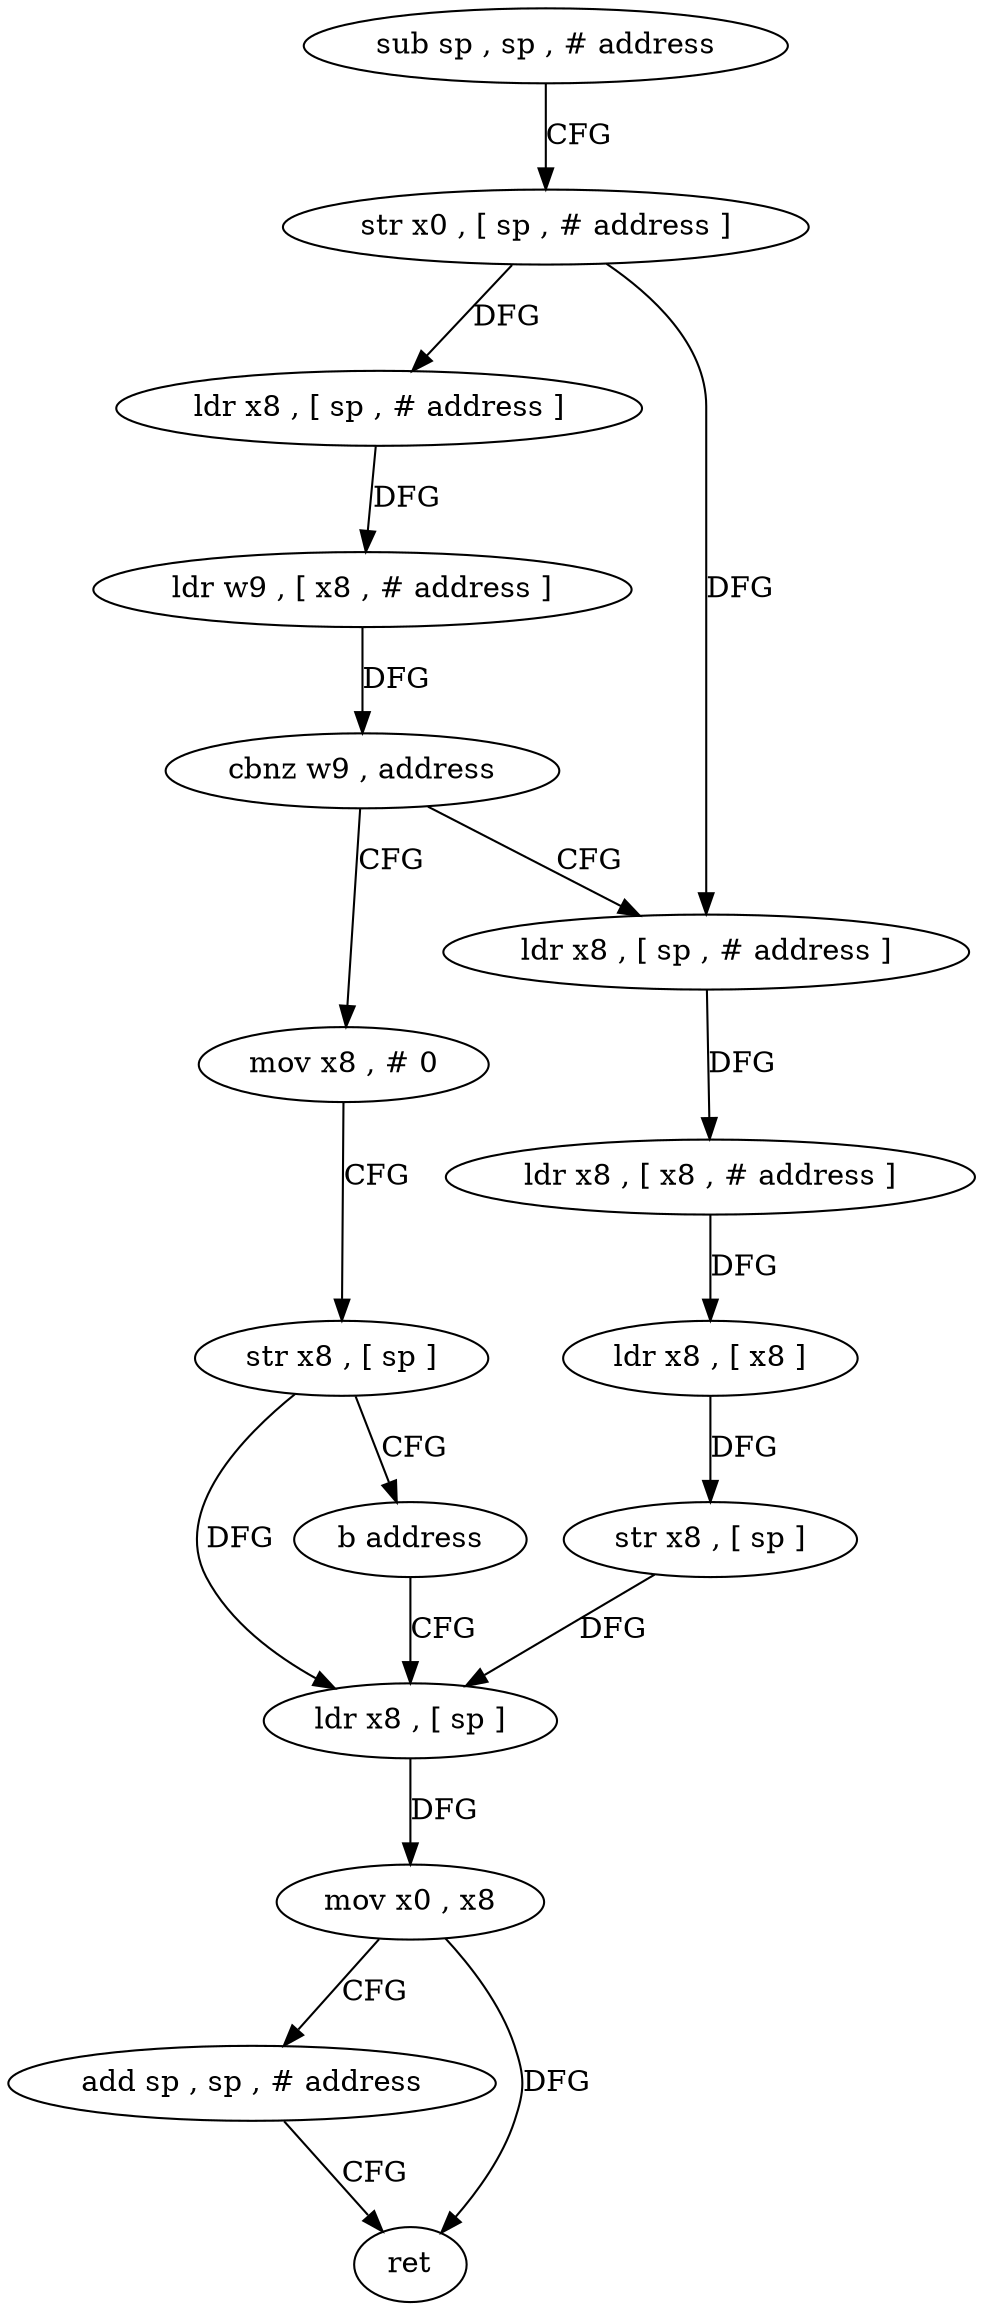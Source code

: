 digraph "func" {
"4246060" [label = "sub sp , sp , # address" ]
"4246064" [label = "str x0 , [ sp , # address ]" ]
"4246068" [label = "ldr x8 , [ sp , # address ]" ]
"4246072" [label = "ldr w9 , [ x8 , # address ]" ]
"4246076" [label = "cbnz w9 , address" ]
"4246092" [label = "ldr x8 , [ sp , # address ]" ]
"4246080" [label = "mov x8 , # 0" ]
"4246096" [label = "ldr x8 , [ x8 , # address ]" ]
"4246100" [label = "ldr x8 , [ x8 ]" ]
"4246104" [label = "str x8 , [ sp ]" ]
"4246108" [label = "ldr x8 , [ sp ]" ]
"4246084" [label = "str x8 , [ sp ]" ]
"4246088" [label = "b address" ]
"4246112" [label = "mov x0 , x8" ]
"4246116" [label = "add sp , sp , # address" ]
"4246120" [label = "ret" ]
"4246060" -> "4246064" [ label = "CFG" ]
"4246064" -> "4246068" [ label = "DFG" ]
"4246064" -> "4246092" [ label = "DFG" ]
"4246068" -> "4246072" [ label = "DFG" ]
"4246072" -> "4246076" [ label = "DFG" ]
"4246076" -> "4246092" [ label = "CFG" ]
"4246076" -> "4246080" [ label = "CFG" ]
"4246092" -> "4246096" [ label = "DFG" ]
"4246080" -> "4246084" [ label = "CFG" ]
"4246096" -> "4246100" [ label = "DFG" ]
"4246100" -> "4246104" [ label = "DFG" ]
"4246104" -> "4246108" [ label = "DFG" ]
"4246108" -> "4246112" [ label = "DFG" ]
"4246084" -> "4246088" [ label = "CFG" ]
"4246084" -> "4246108" [ label = "DFG" ]
"4246088" -> "4246108" [ label = "CFG" ]
"4246112" -> "4246116" [ label = "CFG" ]
"4246112" -> "4246120" [ label = "DFG" ]
"4246116" -> "4246120" [ label = "CFG" ]
}
